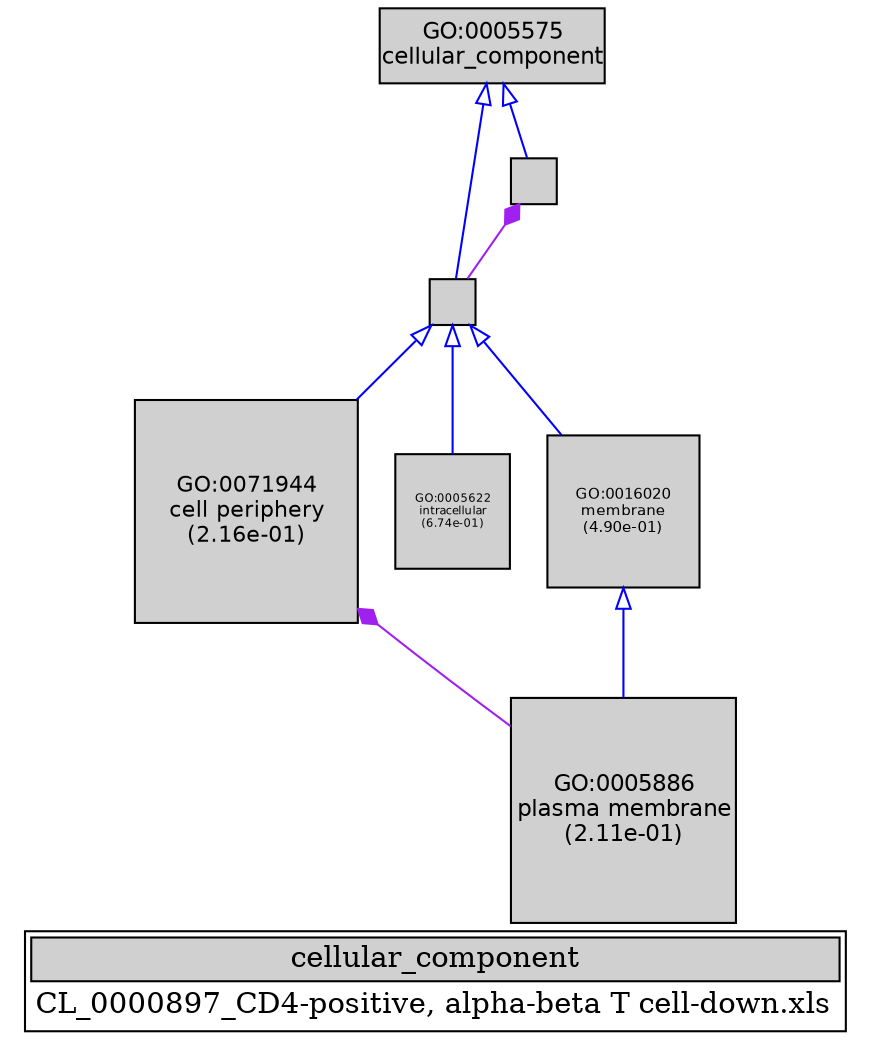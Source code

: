 digraph "cellular_component" {
graph [ bgcolor = "#FFFFFF", label = <<TABLE COLOR="black" BGCOLOR="white"><TR><TD COLSPAN="2" BGCOLOR="#D0D0D0"><FONT COLOR="black">cellular_component</FONT></TD></TR><TR><TD BORDER="0">CL_0000897_CD4-positive, alpha-beta T cell-down.xls</TD></TR></TABLE>> ];
node [ fontname = "Helvetica" ];

subgraph "nodes" {

node [ style = "filled", fixedsize = "true", width = 1, shape = "box", fontsize = 9, fillcolor = "#D0D0D0", fontcolor = "black", color = "black" ];

"GO:0044464" [ URL = "#GO:0044464", label = "", width = 0.308654371287, shape = "box", height = 0.308654371287 ];
"GO:0071944" [ URL = "#GO:0071944", label = <<TABLE BORDER="0"><TR><TD>GO:0071944<BR/>cell periphery<BR/>(2.16e-01)</TD></TR></TABLE>>, width = 1.48832263417, shape = "box", fontsize = 10.715922966, height = 1.48832263417 ];
"GO:0005622" [ URL = "#GO:0005622", label = <<TABLE BORDER="0"><TR><TD>GO:0005622<BR/>intracellular<BR/>(6.74e-01)</TD></TR></TABLE>>, width = 0.760368980252, shape = "box", fontsize = 5.47465665782, height = 0.760368980252 ];
"GO:0005623" [ URL = "#GO:0005623", label = "", width = 0.308654371287, shape = "box", height = 0.308654371287 ];
"GO:0005886" [ URL = "#GO:0005886", label = <<TABLE BORDER="0"><TR><TD>GO:0005886<BR/>plasma membrane<BR/>(2.11e-01)</TD></TR></TABLE>>, width = 1.5, shape = "box", fontsize = 10.8, height = 1.5 ];
"GO:0005575" [ URL = "#GO:0005575", label = <<TABLE BORDER="0"><TR><TD>GO:0005575<BR/>cellular_component</TD></TR></TABLE>>, width = 1.5, shape = "box", fontsize = 10.8 ];
"GO:0016020" [ URL = "#GO:0016020", label = <<TABLE BORDER="0"><TR><TD>GO:0016020<BR/>membrane<BR/>(4.90e-01)</TD></TR></TABLE>>, width = 1.01870992829, shape = "box", fontsize = 7.33471148366, height = 1.01870992829 ];
}
subgraph "edges" {


edge [ dir = "back", weight = 1 ];
subgraph "regulates" {


edge [ color = "cyan", arrowtail = "none" ];
subgraph "positive" {


edge [ color = "green", arrowtail = "vee" ];
}
subgraph "negative" {


edge [ color = "red", arrowtail = "tee" ];
}
}
subgraph "part_of" {


edge [ color = "purple", arrowtail = "diamond", weight = 2.5 ];
"GO:0071944" -> "GO:0005886";
"GO:0005623" -> "GO:0044464";
}
subgraph "is_a" {


edge [ color = "blue", arrowtail = "empty", weight = 5.0 ];
"GO:0044464" -> "GO:0016020";
"GO:0016020" -> "GO:0005886";
"GO:0044464" -> "GO:0005622";
"GO:0005575" -> "GO:0005623";
"GO:0005575" -> "GO:0044464";
"GO:0044464" -> "GO:0071944";
}
}
}
